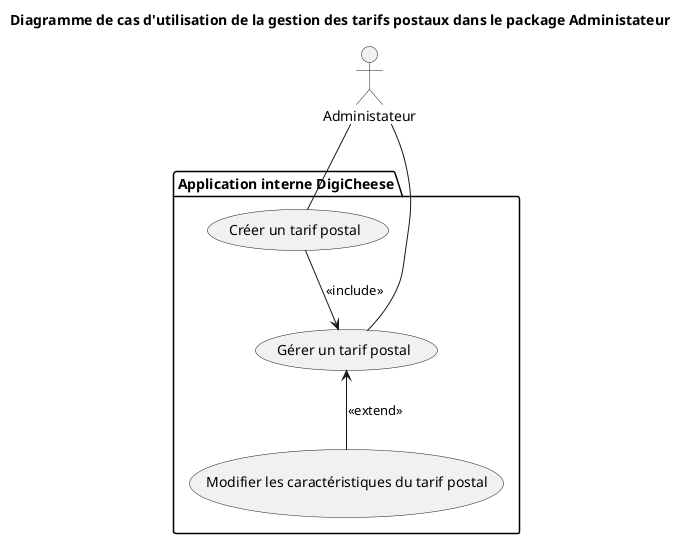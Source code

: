 @startuml Gestion administrative d'un objet

actor "Administateur" 

package "Application interne DigiCheese" {
    usecase "Créer un tarif postal"
    usecase "Gérer un tarif postal"

    usecase "Modifier les caractéristiques du tarif postal"
}

"Administateur" --  "Créer un tarif postal"
"Administateur" -- "Gérer un tarif postal"

 "Créer un tarif postal" --> "Gérer un tarif postal": <<include>>

"Gérer un tarif postal" <-- "Modifier les caractéristiques du tarif postal" : <<extend>>


title Diagramme de cas d'utilisation de la gestion des tarifs postaux dans le package Administateur
@enduml